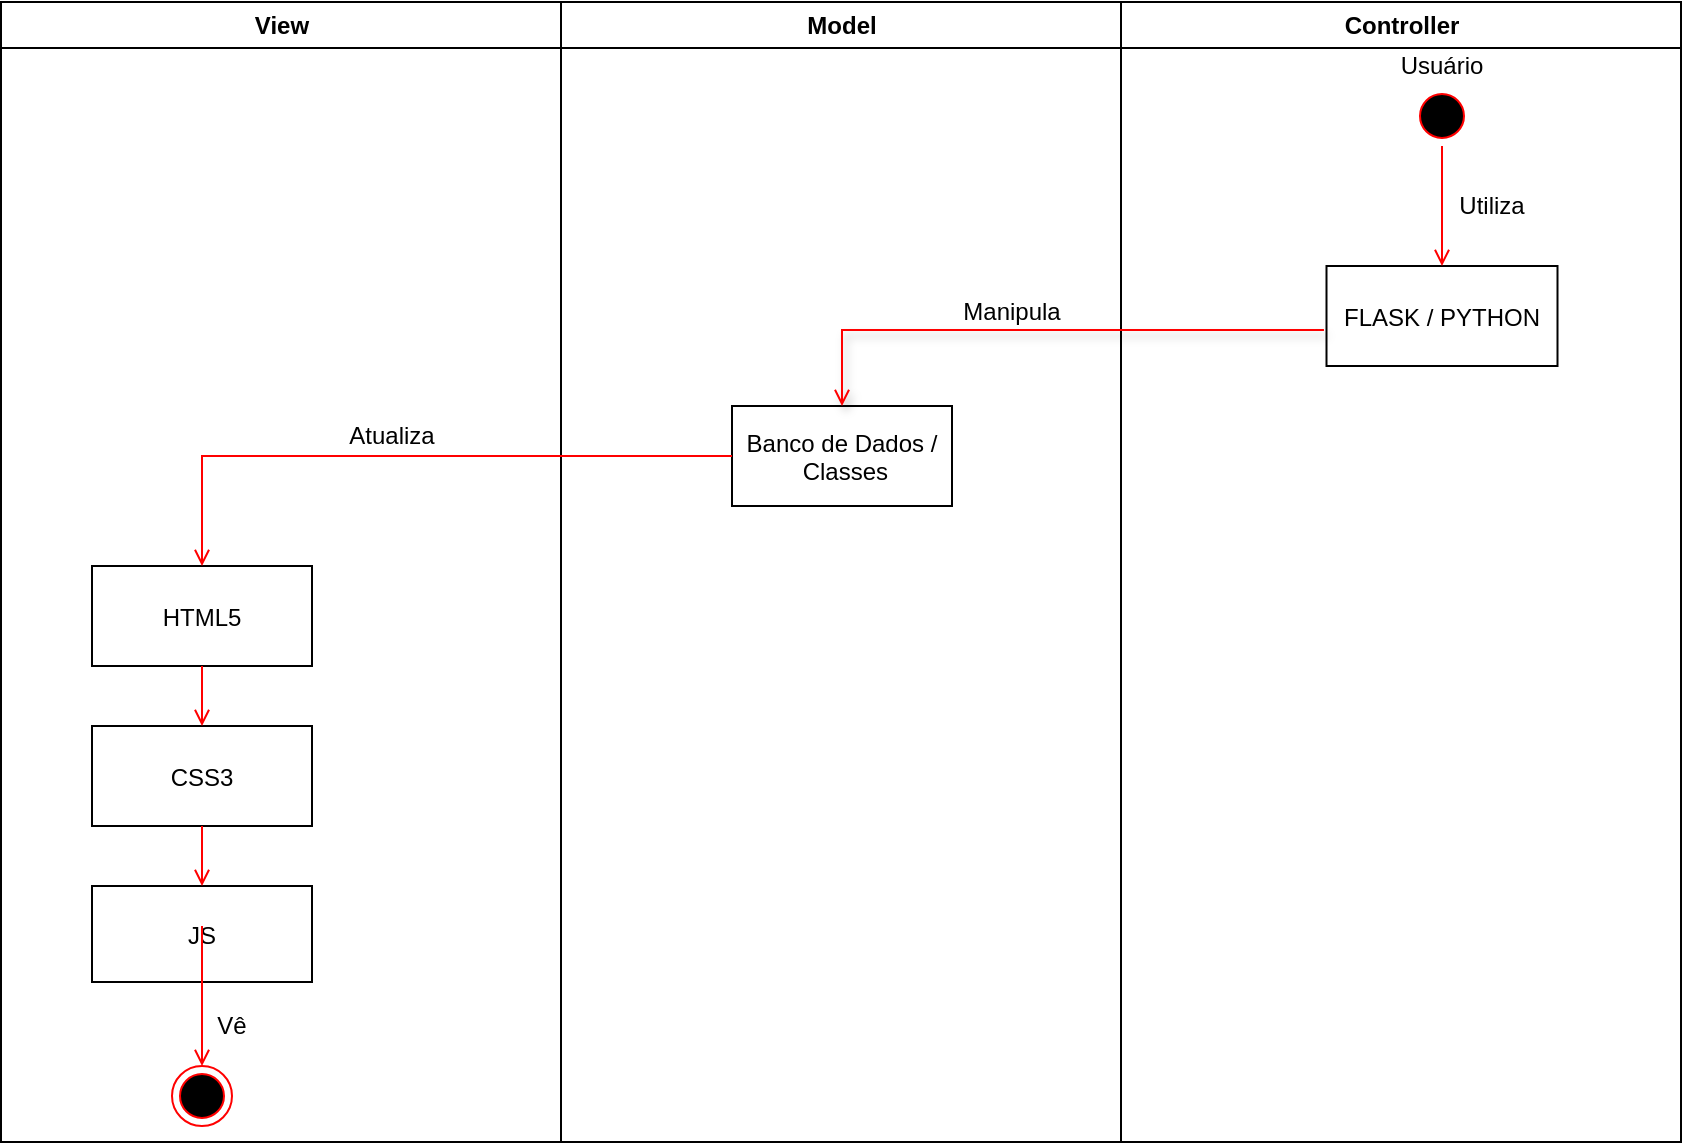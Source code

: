 <mxfile version="12.9.8" type="device"><diagram name="Page-1" id="e7e014a7-5840-1c2e-5031-d8a46d1fe8dd"><mxGraphModel dx="903" dy="591" grid="1" gridSize="10" guides="1" tooltips="1" connect="1" arrows="1" fold="1" page="1" pageScale="1" pageWidth="1169" pageHeight="826" background="#ffffff" math="0" shadow="0"><root><mxCell id="0"/><mxCell id="1" parent="0"/><mxCell id="2" value="View" style="swimlane;whiteSpace=wrap" parent="1" vertex="1"><mxGeometry x="164.5" y="128" width="280" height="570" as="geometry"/></mxCell><mxCell id="15" value="HTML5" style="" parent="2" vertex="1"><mxGeometry x="45.5" y="282" width="110" height="50" as="geometry"/></mxCell><mxCell id="16" value="CSS3" style="" parent="2" vertex="1"><mxGeometry x="45.5" y="362" width="110" height="50" as="geometry"/></mxCell><mxCell id="17" value="" style="endArrow=open;strokeColor=#FF0000;endFill=1;rounded=0" parent="2" source="15" target="16" edge="1"><mxGeometry relative="1" as="geometry"/></mxCell><mxCell id="18" value="JS" style="" parent="2" vertex="1"><mxGeometry x="45.5" y="442" width="110" height="48" as="geometry"/></mxCell><mxCell id="19" value="" style="endArrow=open;strokeColor=#FF0000;endFill=1;rounded=0" parent="2" source="16" target="18" edge="1"><mxGeometry relative="1" as="geometry"/></mxCell><mxCell id="38" value="" style="ellipse;shape=endState;fillColor=#000000;strokeColor=#ff0000" parent="2" vertex="1"><mxGeometry x="85.5" y="532" width="30" height="30" as="geometry"/></mxCell><mxCell id="-WXGb9iidyHMRqYuLdwP-48" value="" style="endArrow=open;strokeColor=#FF0000;endFill=1;rounded=0;exitX=0.5;exitY=1;exitDx=0;exitDy=0;entryX=0.5;entryY=0;entryDx=0;entryDy=0;" parent="2" source="18" target="38" edge="1"><mxGeometry relative="1" as="geometry"><mxPoint x="110.5" y="332" as="sourcePoint"/><mxPoint x="110.5" y="392" as="targetPoint"/><Array as="points"><mxPoint x="100.5" y="462"/></Array></mxGeometry></mxCell><mxCell id="-WXGb9iidyHMRqYuLdwP-62" value="Atualiza" style="text;html=1;strokeColor=none;fillColor=none;align=center;verticalAlign=middle;whiteSpace=wrap;rounded=0;" parent="2" vertex="1"><mxGeometry x="175.5" y="207" width="40" height="20" as="geometry"/></mxCell><mxCell id="-WXGb9iidyHMRqYuLdwP-63" value="Vê" style="text;html=1;strokeColor=none;fillColor=none;align=center;verticalAlign=middle;whiteSpace=wrap;rounded=0;" parent="2" vertex="1"><mxGeometry x="95.5" y="502" width="40" height="20" as="geometry"/></mxCell><mxCell id="3" value="Model" style="swimlane;whiteSpace=wrap" parent="1" vertex="1"><mxGeometry x="444.5" y="128" width="280" height="570" as="geometry"/></mxCell><mxCell id="7" value="Banco de Dados /&#10; Classes" style="" parent="3" vertex="1"><mxGeometry x="85.5" y="202" width="110" height="50" as="geometry"/></mxCell><mxCell id="-WXGb9iidyHMRqYuLdwP-61" value="Manipula" style="text;html=1;strokeColor=none;fillColor=none;align=center;verticalAlign=middle;whiteSpace=wrap;rounded=0;" parent="3" vertex="1"><mxGeometry x="205.5" y="145" width="40" height="20" as="geometry"/></mxCell><mxCell id="4" value="Controller" style="swimlane;whiteSpace=wrap" parent="1" vertex="1"><mxGeometry x="724.5" y="128" width="280" height="570" as="geometry"/></mxCell><mxCell id="33" value="FLASK / PYTHON" style="" parent="4" vertex="1"><mxGeometry x="102.75" y="132" width="115.5" height="50" as="geometry"/></mxCell><mxCell id="13" value="" style="ellipse;shape=startState;fillColor=#000000;strokeColor=#ff0000;" parent="4" vertex="1"><mxGeometry x="145.5" y="42" width="30" height="30" as="geometry"/></mxCell><mxCell id="-WXGb9iidyHMRqYuLdwP-49" value="" style="endArrow=open;strokeColor=#FF0000;endFill=1;rounded=0;exitX=0.5;exitY=1;exitDx=0;exitDy=0;" parent="4" source="13" target="33" edge="1"><mxGeometry relative="1" as="geometry"><mxPoint x="-449.5" y="332" as="sourcePoint"/><mxPoint x="-449.5" y="392" as="targetPoint"/></mxGeometry></mxCell><mxCell id="-WXGb9iidyHMRqYuLdwP-54" value="Usuário" style="text;html=1;strokeColor=none;fillColor=none;align=center;verticalAlign=middle;whiteSpace=wrap;rounded=0;" parent="4" vertex="1"><mxGeometry x="140.5" y="22" width="40" height="20" as="geometry"/></mxCell><mxCell id="-WXGb9iidyHMRqYuLdwP-60" value="Utiliza" style="text;html=1;strokeColor=none;fillColor=none;align=center;verticalAlign=middle;whiteSpace=wrap;rounded=0;" parent="4" vertex="1"><mxGeometry x="165.5" y="92" width="40" height="20" as="geometry"/></mxCell><mxCell id="-WXGb9iidyHMRqYuLdwP-52" value="" style="endArrow=open;strokeColor=#FF0000;endFill=1;rounded=0;exitX=-0.011;exitY=0.64;exitDx=0;exitDy=0;exitPerimeter=0;entryX=0.5;entryY=0;entryDx=0;entryDy=0;shadow=1;" parent="1" source="33" target="7" edge="1"><mxGeometry relative="1" as="geometry"><mxPoint x="895" y="210" as="sourcePoint"/><mxPoint x="895" y="270" as="targetPoint"/><Array as="points"><mxPoint x="585" y="292"/></Array></mxGeometry></mxCell><mxCell id="-WXGb9iidyHMRqYuLdwP-53" value="" style="endArrow=open;strokeColor=#FF0000;endFill=1;rounded=0;exitX=0;exitY=0.5;exitDx=0;exitDy=0;entryX=0.5;entryY=0;entryDx=0;entryDy=0;" parent="1" source="7" target="15" edge="1"><mxGeometry relative="1" as="geometry"><mxPoint x="835.979" y="302" as="sourcePoint"/><mxPoint x="595" y="340" as="targetPoint"/><Array as="points"><mxPoint x="265" y="355"/></Array></mxGeometry></mxCell></root></mxGraphModel></diagram></mxfile>